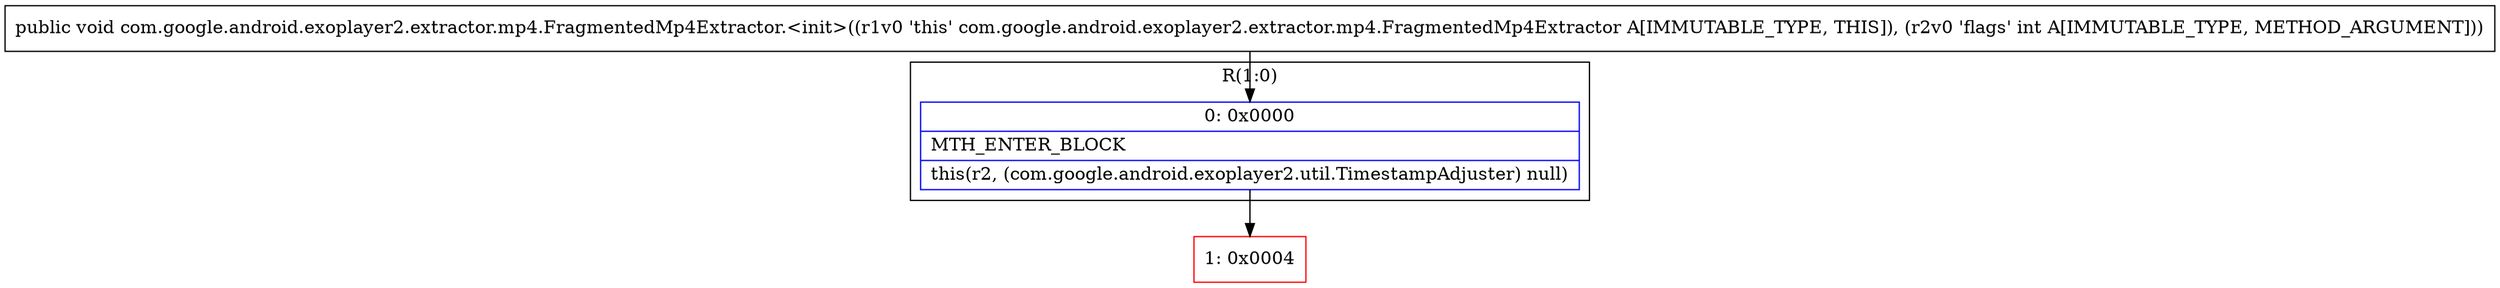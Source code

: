 digraph "CFG forcom.google.android.exoplayer2.extractor.mp4.FragmentedMp4Extractor.\<init\>(I)V" {
subgraph cluster_Region_755602130 {
label = "R(1:0)";
node [shape=record,color=blue];
Node_0 [shape=record,label="{0\:\ 0x0000|MTH_ENTER_BLOCK\l|this(r2, (com.google.android.exoplayer2.util.TimestampAdjuster) null)\l}"];
}
Node_1 [shape=record,color=red,label="{1\:\ 0x0004}"];
MethodNode[shape=record,label="{public void com.google.android.exoplayer2.extractor.mp4.FragmentedMp4Extractor.\<init\>((r1v0 'this' com.google.android.exoplayer2.extractor.mp4.FragmentedMp4Extractor A[IMMUTABLE_TYPE, THIS]), (r2v0 'flags' int A[IMMUTABLE_TYPE, METHOD_ARGUMENT])) }"];
MethodNode -> Node_0;
Node_0 -> Node_1;
}


